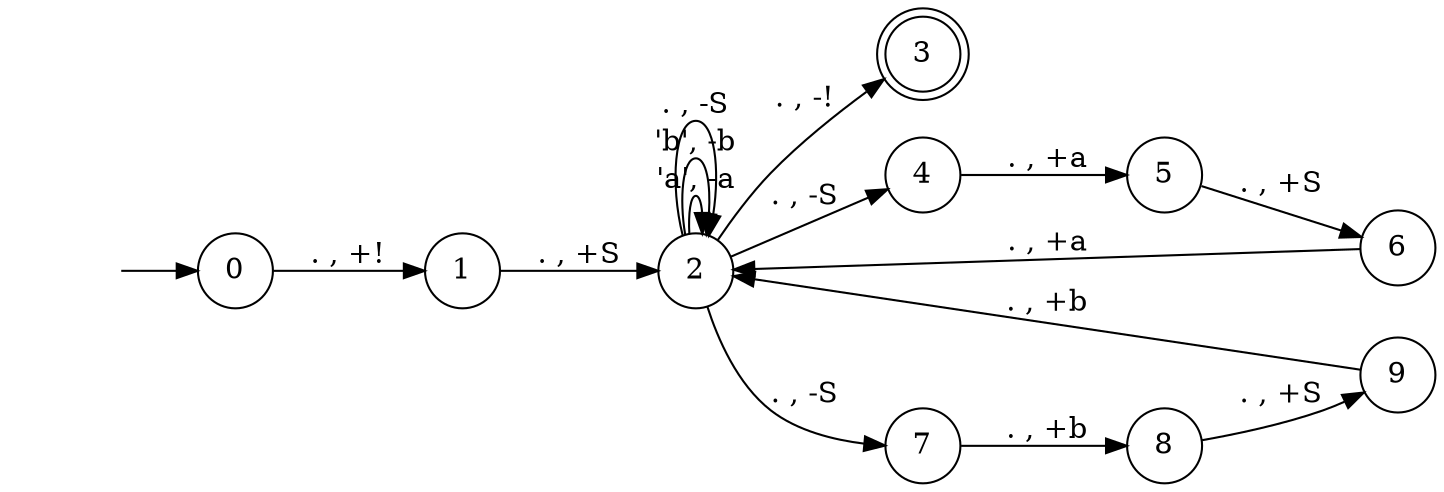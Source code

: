 digraph pda {
rankdir = LR;
hidden [shape = plaintext, label = ""];
node [shape = doublecircle];
3;
node [shape = circle];
hidden -> 0;
2 -> 2 [label = "'a', -a"];
2 -> 2 [label = "'b', -b"];
0 -> 1 [label = ". , +!"];
1 -> 2 [label = ". , +S"];
2 -> 3 [label = ". , -!"];
2 -> 2 [label = ". , -S"];
2 -> 4 [label = ". , -S"];
4 -> 5 [label = ". , +a"];
5 -> 6 [label = ". , +S"];
6 -> 2 [label = ". , +a"];
2 -> 7 [label = ". , -S"];
7 -> 8 [label = ". , +b"];
8 -> 9 [label = ". , +S"];
9 -> 2 [label = ". , +b"];
}
